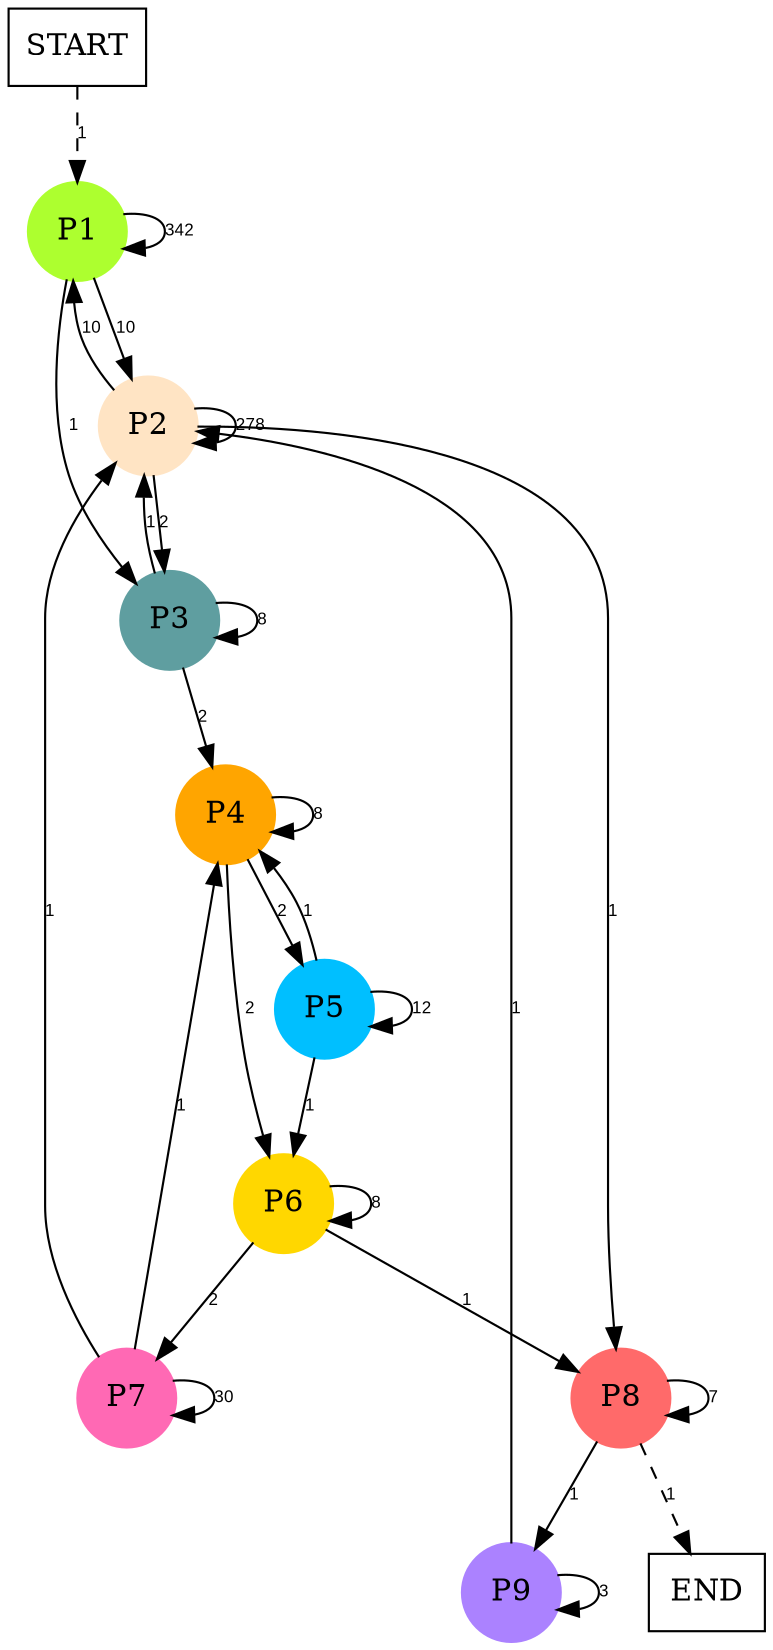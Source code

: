digraph graphname {
	dpi = 150
	size="16,11!";
	margin = 0;
"P1" [shape=circle, color=greenyellow, style=filled]"P2" [shape=circle, color=bisque, style=filled]"P3" [shape=circle, color=cadetblue, style=filled]"P4" [shape=circle, color=orange, style=filled]"P5" [shape=circle, color=deepskyblue, style=filled]"P6" [shape=circle, color=gold, style=filled]"P7" [shape=circle, color=hotpink, style=filled]"P8" [shape=circle, color=indianred1, style=filled]"P9" [shape=circle, color=mediumpurple1, style=filled]"START" [shape=box, fillcolor=white, style=filled, color=black]"END" [shape=box, fillcolor=white, style=filled, color=black]"P1" -> "P1" [ label ="342" labelfloat=false fontname="Arial" fontsize=8]
"P1" -> "P2" [ label ="10" labelfloat=false fontname="Arial" fontsize=8]
"P1" -> "P3" [ label ="1" labelfloat=false fontname="Arial" fontsize=8]
"P2" -> "P1" [ label ="10" labelfloat=false fontname="Arial" fontsize=8]
"P2" -> "P2" [ label ="278" labelfloat=false fontname="Arial" fontsize=8]
"P2" -> "P3" [ label ="2" labelfloat=false fontname="Arial" fontsize=8]
"P2" -> "P8" [ label ="1" labelfloat=false fontname="Arial" fontsize=8]
"P3" -> "P2" [ label ="1" labelfloat=false fontname="Arial" fontsize=8]
"P3" -> "P3" [ label ="8" labelfloat=false fontname="Arial" fontsize=8]
"P3" -> "P4" [ label ="2" labelfloat=false fontname="Arial" fontsize=8]
"P4" -> "P4" [ label ="8" labelfloat=false fontname="Arial" fontsize=8]
"P4" -> "P5" [ label ="2" labelfloat=false fontname="Arial" fontsize=8]
"P4" -> "P6" [ label ="2" labelfloat=false fontname="Arial" fontsize=8]
"P5" -> "P4" [ label ="1" labelfloat=false fontname="Arial" fontsize=8]
"P5" -> "P5" [ label ="12" labelfloat=false fontname="Arial" fontsize=8]
"P5" -> "P6" [ label ="1" labelfloat=false fontname="Arial" fontsize=8]
"P6" -> "P6" [ label ="8" labelfloat=false fontname="Arial" fontsize=8]
"P6" -> "P7" [ label ="2" labelfloat=false fontname="Arial" fontsize=8]
"P6" -> "P8" [ label ="1" labelfloat=false fontname="Arial" fontsize=8]
"P7" -> "P2" [ label ="1" labelfloat=false fontname="Arial" fontsize=8]
"P7" -> "P4" [ label ="1" labelfloat=false fontname="Arial" fontsize=8]
"P7" -> "P7" [ label ="30" labelfloat=false fontname="Arial" fontsize=8]
"P8" -> "P8" [ label ="7" labelfloat=false fontname="Arial" fontsize=8]
"P8" -> "P9" [ label ="1" labelfloat=false fontname="Arial" fontsize=8]
"P8" -> "END" [ style = dashed label ="1" labelfloat=false fontname="Arial" fontsize=8]
"P9" -> "P2" [ label ="1" labelfloat=false fontname="Arial" fontsize=8]
"P9" -> "P9" [ label ="3" labelfloat=false fontname="Arial" fontsize=8]
"START" -> "P1" [ style = dashed label ="1" labelfloat=false fontname="Arial" fontsize=8]
}